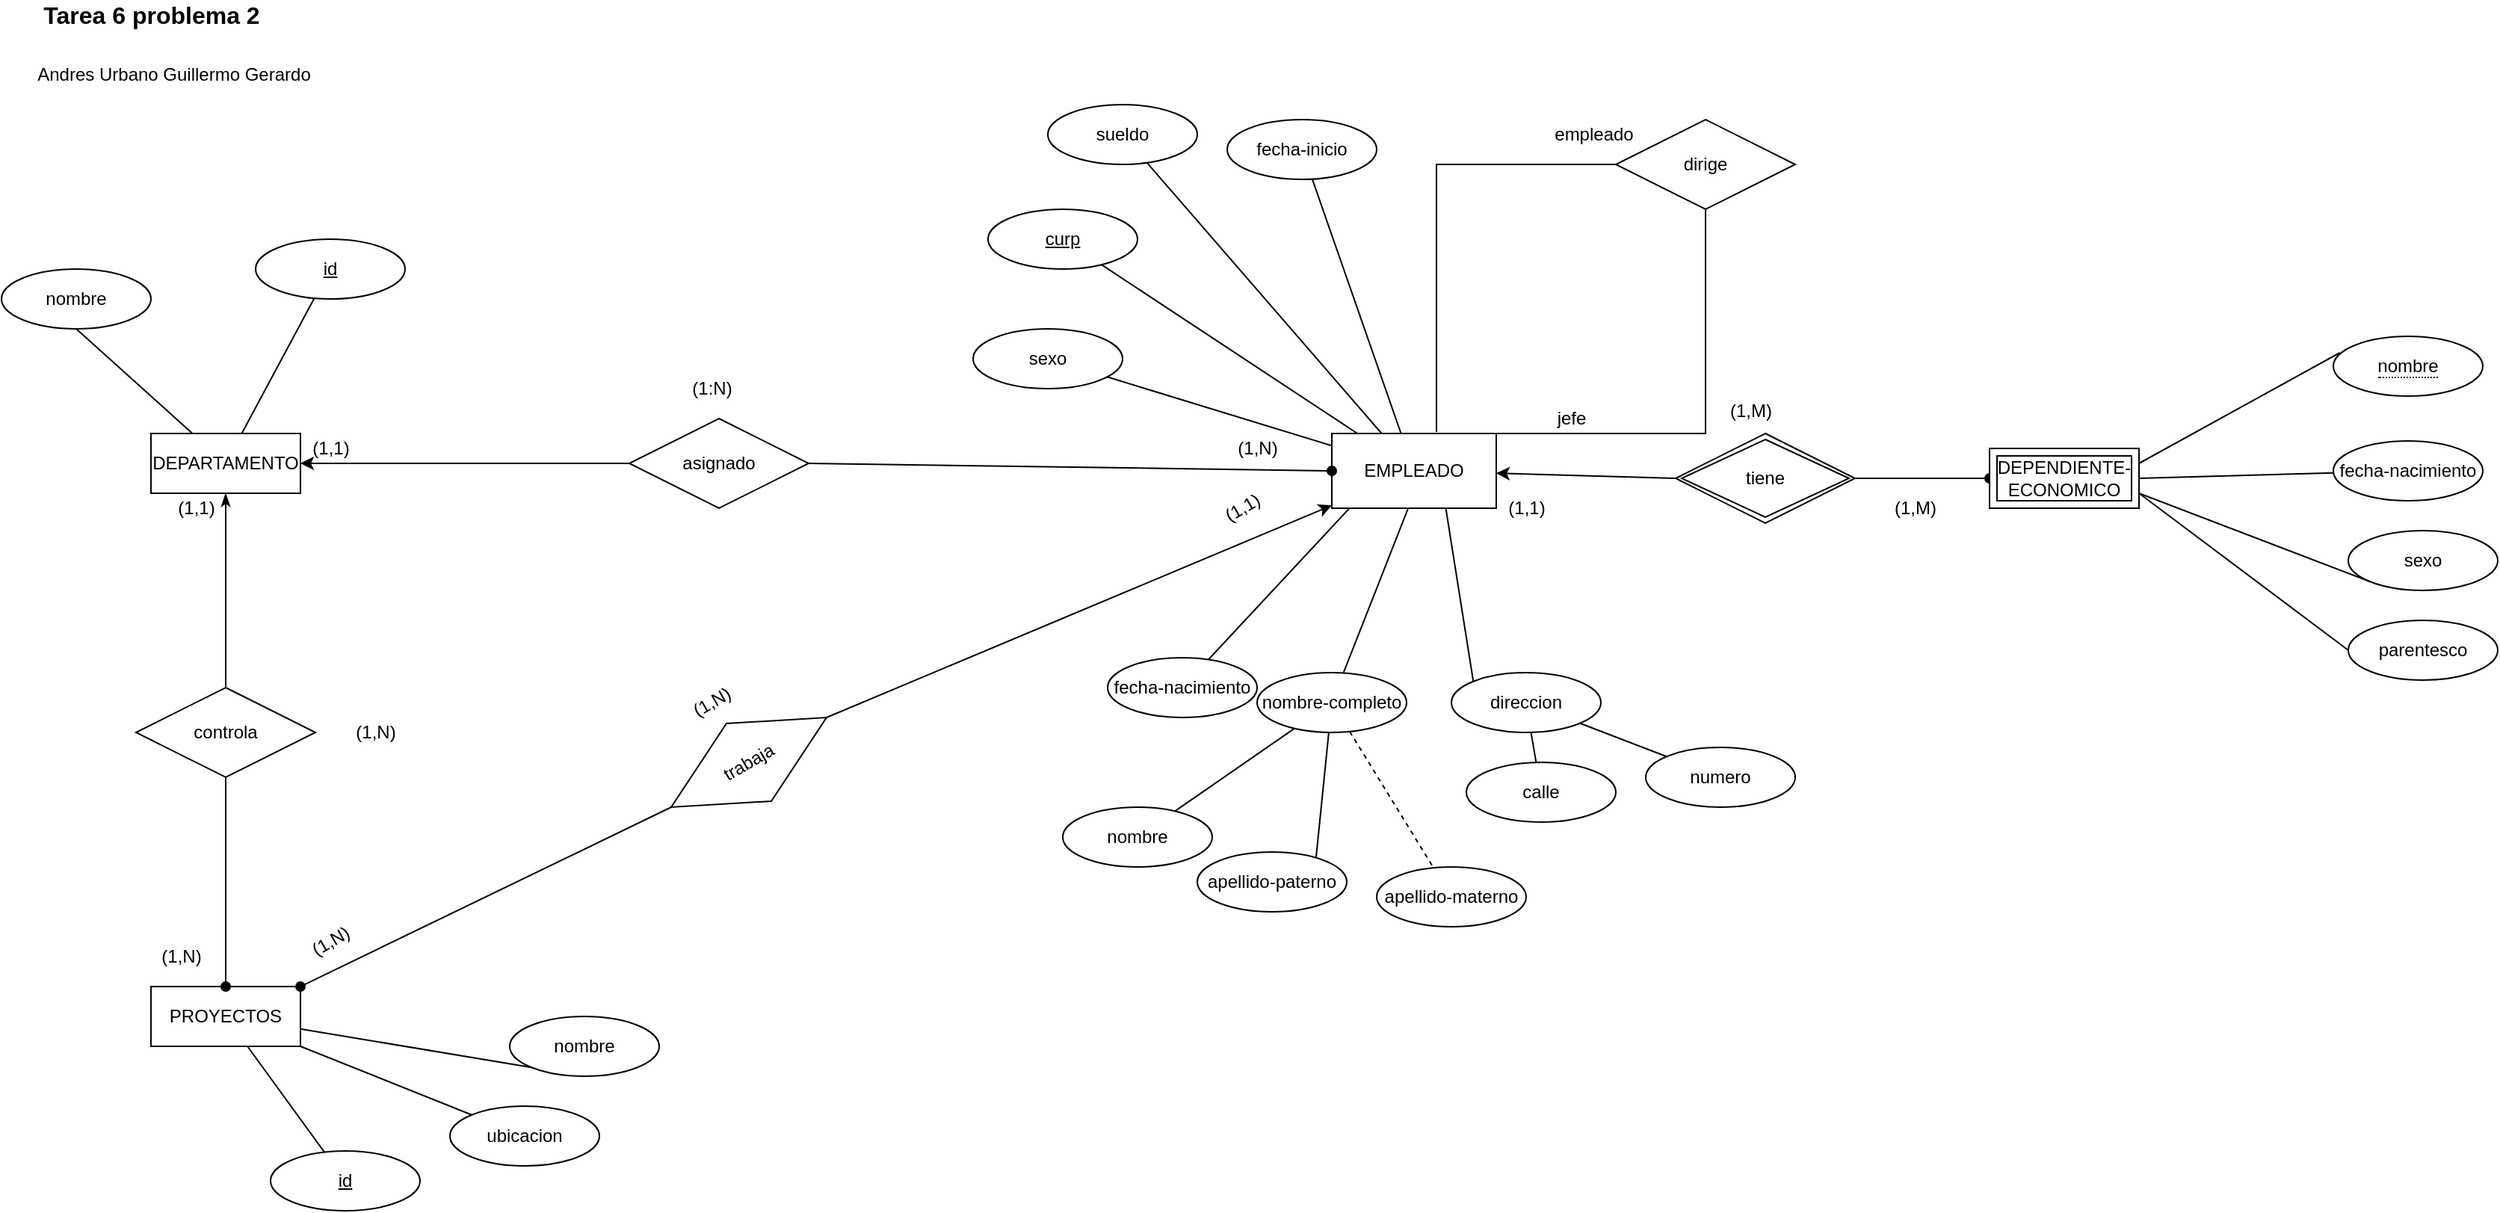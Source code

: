 <mxfile version="14.6.0" type="device"><diagram id="8xzcs1VnH97FUS-QC3pB" name="Page-1"><mxGraphModel dx="1736" dy="2084" grid="1" gridSize="10" guides="1" tooltips="1" connect="1" arrows="1" fold="1" page="1" pageScale="1" pageWidth="850" pageHeight="1100" background="none" math="0" shadow="0"><root><mxCell id="0"/><mxCell id="1" parent="0"/><mxCell id="gOUimq5isNr00ZU6R5bS-43" style="edgeStyle=none;rounded=0;orthogonalLoop=1;jettySize=auto;html=1;entryX=0.396;entryY=0.973;entryDx=0;entryDy=0;entryPerimeter=0;endArrow=none;endFill=0;" parent="1" source="gOUimq5isNr00ZU6R5bS-2" target="Fz5VRI-u_U1l2PyD6Lh_-1" edge="1"><mxGeometry relative="1" as="geometry"><mxPoint x="418.4" y="22.76" as="targetPoint"/></mxGeometry></mxCell><mxCell id="gOUimq5isNr00ZU6R5bS-44" style="edgeStyle=none;rounded=0;orthogonalLoop=1;jettySize=auto;html=1;entryX=0.5;entryY=1;entryDx=0;entryDy=0;endArrow=none;endFill=0;" parent="1" source="gOUimq5isNr00ZU6R5bS-2" target="gOUimq5isNr00ZU6R5bS-4" edge="1"><mxGeometry relative="1" as="geometry"/></mxCell><mxCell id="gOUimq5isNr00ZU6R5bS-2" value="&lt;div&gt;DEPARTAMENTO&lt;/div&gt;" style="whiteSpace=wrap;html=1;align=center;" parent="1" vertex="1"><mxGeometry x="310" y="90" width="100" height="40" as="geometry"/></mxCell><mxCell id="gOUimq5isNr00ZU6R5bS-4" value="nombre" style="ellipse;whiteSpace=wrap;html=1;align=center;" parent="1" vertex="1"><mxGeometry x="210" y="-20" width="100" height="40" as="geometry"/></mxCell><mxCell id="gOUimq5isNr00ZU6R5bS-8" style="edgeStyle=elbowEdgeStyle;rounded=0;orthogonalLoop=1;jettySize=auto;html=1;entryX=0.5;entryY=1;entryDx=0;entryDy=0;elbow=vertical;endArrow=none;endFill=0;" parent="1" target="gOUimq5isNr00ZU6R5bS-7" edge="1"><mxGeometry relative="1" as="geometry"><mxPoint x="1190" y="131" as="sourcePoint"/><Array as="points"><mxPoint x="1320" y="90"/><mxPoint x="1410" y="50"/><mxPoint x="1310" y="100"/><mxPoint x="1170" y="180"/><mxPoint x="1260" y="190"/></Array></mxGeometry></mxCell><mxCell id="gOUimq5isNr00ZU6R5bS-31" style="rounded=0;orthogonalLoop=1;jettySize=auto;elbow=vertical;html=1;endArrow=none;endFill=0;" parent="1" source="gOUimq5isNr00ZU6R5bS-5" target="gOUimq5isNr00ZU6R5bS-29" edge="1"><mxGeometry relative="1" as="geometry"/></mxCell><mxCell id="gOUimq5isNr00ZU6R5bS-32" style="edgeStyle=none;rounded=0;orthogonalLoop=1;jettySize=auto;html=1;endArrow=none;endFill=0;" parent="1" source="gOUimq5isNr00ZU6R5bS-5" target="gOUimq5isNr00ZU6R5bS-27" edge="1"><mxGeometry relative="1" as="geometry"/></mxCell><mxCell id="gOUimq5isNr00ZU6R5bS-33" style="edgeStyle=none;rounded=0;orthogonalLoop=1;jettySize=auto;html=1;endArrow=none;endFill=0;" parent="1" source="gOUimq5isNr00ZU6R5bS-5" target="gOUimq5isNr00ZU6R5bS-26" edge="1"><mxGeometry relative="1" as="geometry"/></mxCell><mxCell id="gOUimq5isNr00ZU6R5bS-34" style="edgeStyle=none;rounded=0;orthogonalLoop=1;jettySize=auto;html=1;endArrow=none;endFill=0;" parent="1" source="gOUimq5isNr00ZU6R5bS-5" target="gOUimq5isNr00ZU6R5bS-6" edge="1"><mxGeometry relative="1" as="geometry"/></mxCell><mxCell id="gOUimq5isNr00ZU6R5bS-35" style="edgeStyle=none;rounded=0;orthogonalLoop=1;jettySize=auto;html=1;endArrow=none;endFill=0;" parent="1" target="gOUimq5isNr00ZU6R5bS-30" edge="1"><mxGeometry relative="1" as="geometry"><mxPoint x="1121.111" y="130" as="sourcePoint"/></mxGeometry></mxCell><mxCell id="gOUimq5isNr00ZU6R5bS-36" style="edgeStyle=none;rounded=0;orthogonalLoop=1;jettySize=auto;html=1;endArrow=none;endFill=0;" parent="1" target="gOUimq5isNr00ZU6R5bS-17" edge="1"><mxGeometry relative="1" as="geometry"><mxPoint x="1155" y="130" as="sourcePoint"/></mxGeometry></mxCell><mxCell id="gOUimq5isNr00ZU6R5bS-37" style="edgeStyle=none;rounded=0;orthogonalLoop=1;jettySize=auto;html=1;entryX=0;entryY=0;entryDx=0;entryDy=0;endArrow=none;endFill=0;" parent="1" target="gOUimq5isNr00ZU6R5bS-18" edge="1"><mxGeometry relative="1" as="geometry"><mxPoint x="1174.656" y="130" as="sourcePoint"/></mxGeometry></mxCell><mxCell id="gOUimq5isNr00ZU6R5bS-5" value="EMPLEADO" style="whiteSpace=wrap;html=1;align=center;" parent="1" vertex="1"><mxGeometry x="1100" y="90" width="110" height="50" as="geometry"/></mxCell><mxCell id="gOUimq5isNr00ZU6R5bS-6" value="fecha-inicio" style="ellipse;whiteSpace=wrap;html=1;align=center;" parent="1" vertex="1"><mxGeometry x="1030" y="-120" width="100" height="40" as="geometry"/></mxCell><mxCell id="gOUimq5isNr00ZU6R5bS-9" style="edgeStyle=elbowEdgeStyle;rounded=0;orthogonalLoop=1;jettySize=auto;elbow=vertical;html=1;endArrow=none;endFill=0;" parent="1" source="gOUimq5isNr00ZU6R5bS-7" edge="1"><mxGeometry relative="1" as="geometry"><mxPoint x="1170" y="89" as="targetPoint"/><Array as="points"><mxPoint x="1320" y="-90"/><mxPoint x="1300" y="-90"/><mxPoint x="1400" y="-100"/><mxPoint x="1270" y="40"/><mxPoint x="1240" y="40"/><mxPoint x="1250" y="30"/></Array></mxGeometry></mxCell><mxCell id="gOUimq5isNr00ZU6R5bS-7" value="dirige" style="shape=rhombus;perimeter=rhombusPerimeter;whiteSpace=wrap;html=1;align=center;" parent="1" vertex="1"><mxGeometry x="1290" y="-120" width="120" height="60" as="geometry"/></mxCell><mxCell id="gOUimq5isNr00ZU6R5bS-10" value="jefe" style="text;html=1;align=center;verticalAlign=middle;resizable=0;points=[];autosize=1;strokeColor=none;" parent="1" vertex="1"><mxGeometry x="1245" y="70" width="30" height="20" as="geometry"/></mxCell><mxCell id="gOUimq5isNr00ZU6R5bS-11" value="empleado" style="text;html=1;align=center;verticalAlign=middle;resizable=0;points=[];autosize=1;strokeColor=none;" parent="1" vertex="1"><mxGeometry x="1240" y="-120" width="70" height="20" as="geometry"/></mxCell><mxCell id="gOUimq5isNr00ZU6R5bS-45" style="edgeStyle=none;rounded=0;orthogonalLoop=1;jettySize=auto;html=1;entryX=0;entryY=1;entryDx=0;entryDy=0;endArrow=none;endFill=0;" parent="1" source="gOUimq5isNr00ZU6R5bS-12" target="gOUimq5isNr00ZU6R5bS-13" edge="1"><mxGeometry relative="1" as="geometry"/></mxCell><mxCell id="gOUimq5isNr00ZU6R5bS-46" style="edgeStyle=none;rounded=0;orthogonalLoop=1;jettySize=auto;html=1;endArrow=none;endFill=0;" parent="1" source="gOUimq5isNr00ZU6R5bS-12" target="gOUimq5isNr00ZU6R5bS-15" edge="1"><mxGeometry relative="1" as="geometry"/></mxCell><mxCell id="gOUimq5isNr00ZU6R5bS-47" style="edgeStyle=none;rounded=0;orthogonalLoop=1;jettySize=auto;html=1;endArrow=none;endFill=0;" parent="1" source="gOUimq5isNr00ZU6R5bS-12" target="gOUimq5isNr00ZU6R5bS-16" edge="1"><mxGeometry relative="1" as="geometry"/></mxCell><mxCell id="gOUimq5isNr00ZU6R5bS-12" value="PROYECTOS" style="whiteSpace=wrap;html=1;align=center;" parent="1" vertex="1"><mxGeometry x="310" y="460" width="100" height="40" as="geometry"/></mxCell><mxCell id="gOUimq5isNr00ZU6R5bS-13" value="nombre" style="ellipse;whiteSpace=wrap;html=1;align=center;" parent="1" vertex="1"><mxGeometry x="550" y="480" width="100" height="40" as="geometry"/></mxCell><mxCell id="gOUimq5isNr00ZU6R5bS-15" value="id" style="ellipse;whiteSpace=wrap;html=1;align=center;fontStyle=4;" parent="1" vertex="1"><mxGeometry x="390" y="570" width="100" height="40" as="geometry"/></mxCell><mxCell id="gOUimq5isNr00ZU6R5bS-16" value="ubicacion" style="ellipse;whiteSpace=wrap;html=1;align=center;" parent="1" vertex="1"><mxGeometry x="510" y="540" width="100" height="40" as="geometry"/></mxCell><mxCell id="gOUimq5isNr00ZU6R5bS-38" style="edgeStyle=none;rounded=0;orthogonalLoop=1;jettySize=auto;html=1;endArrow=none;endFill=0;" parent="1" source="gOUimq5isNr00ZU6R5bS-17" target="gOUimq5isNr00ZU6R5bS-19" edge="1"><mxGeometry relative="1" as="geometry"/></mxCell><mxCell id="gOUimq5isNr00ZU6R5bS-39" style="edgeStyle=none;rounded=0;orthogonalLoop=1;jettySize=auto;html=1;entryX=0.795;entryY=0.083;entryDx=0;entryDy=0;entryPerimeter=0;endArrow=none;endFill=0;" parent="1" source="gOUimq5isNr00ZU6R5bS-17" target="gOUimq5isNr00ZU6R5bS-20" edge="1"><mxGeometry relative="1" as="geometry"/></mxCell><mxCell id="gOUimq5isNr00ZU6R5bS-40" style="edgeStyle=none;rounded=0;orthogonalLoop=1;jettySize=auto;html=1;endArrow=none;endFill=0;dashed=1;" parent="1" source="gOUimq5isNr00ZU6R5bS-17" target="gOUimq5isNr00ZU6R5bS-23" edge="1"><mxGeometry relative="1" as="geometry"/></mxCell><mxCell id="gOUimq5isNr00ZU6R5bS-17" value="nombre-completo" style="ellipse;whiteSpace=wrap;html=1;align=center;" parent="1" vertex="1"><mxGeometry x="1050" y="250" width="100" height="40" as="geometry"/></mxCell><mxCell id="gOUimq5isNr00ZU6R5bS-41" style="edgeStyle=none;rounded=0;orthogonalLoop=1;jettySize=auto;html=1;endArrow=none;endFill=0;" parent="1" source="gOUimq5isNr00ZU6R5bS-18" target="gOUimq5isNr00ZU6R5bS-24" edge="1"><mxGeometry relative="1" as="geometry"/></mxCell><mxCell id="gOUimq5isNr00ZU6R5bS-42" style="edgeStyle=none;rounded=0;orthogonalLoop=1;jettySize=auto;html=1;endArrow=none;endFill=0;" parent="1" source="gOUimq5isNr00ZU6R5bS-18" target="gOUimq5isNr00ZU6R5bS-25" edge="1"><mxGeometry relative="1" as="geometry"/></mxCell><mxCell id="gOUimq5isNr00ZU6R5bS-18" value="direccion" style="ellipse;whiteSpace=wrap;html=1;align=center;" parent="1" vertex="1"><mxGeometry x="1180" y="250" width="100" height="40" as="geometry"/></mxCell><mxCell id="gOUimq5isNr00ZU6R5bS-19" value="nombre" style="ellipse;whiteSpace=wrap;html=1;align=center;" parent="1" vertex="1"><mxGeometry x="920" y="340" width="100" height="40" as="geometry"/></mxCell><mxCell id="gOUimq5isNr00ZU6R5bS-20" value="apellido-paterno" style="ellipse;whiteSpace=wrap;html=1;align=center;" parent="1" vertex="1"><mxGeometry x="1010" y="370" width="100" height="40" as="geometry"/></mxCell><mxCell id="gOUimq5isNr00ZU6R5bS-21" style="edgeStyle=elbowEdgeStyle;rounded=0;orthogonalLoop=1;jettySize=auto;elbow=vertical;html=1;exitX=1;exitY=1;exitDx=0;exitDy=0;endArrow=none;endFill=0;" parent="1" source="gOUimq5isNr00ZU6R5bS-20" target="gOUimq5isNr00ZU6R5bS-20" edge="1"><mxGeometry relative="1" as="geometry"/></mxCell><mxCell id="gOUimq5isNr00ZU6R5bS-23" value="apellido-materno" style="ellipse;whiteSpace=wrap;html=1;align=center;" parent="1" vertex="1"><mxGeometry x="1130" y="380" width="100" height="40" as="geometry"/></mxCell><mxCell id="gOUimq5isNr00ZU6R5bS-24" value="calle" style="ellipse;whiteSpace=wrap;html=1;align=center;" parent="1" vertex="1"><mxGeometry x="1190" y="310" width="100" height="40" as="geometry"/></mxCell><mxCell id="gOUimq5isNr00ZU6R5bS-25" value="numero" style="ellipse;whiteSpace=wrap;html=1;align=center;" parent="1" vertex="1"><mxGeometry x="1310" y="300" width="100" height="40" as="geometry"/></mxCell><mxCell id="gOUimq5isNr00ZU6R5bS-26" value="sueldo" style="ellipse;whiteSpace=wrap;html=1;align=center;" parent="1" vertex="1"><mxGeometry x="910" y="-130" width="100" height="40" as="geometry"/></mxCell><mxCell id="gOUimq5isNr00ZU6R5bS-27" value="curp" style="ellipse;whiteSpace=wrap;html=1;align=center;fontStyle=4;" parent="1" vertex="1"><mxGeometry x="870" y="-60" width="100" height="40" as="geometry"/></mxCell><mxCell id="gOUimq5isNr00ZU6R5bS-29" value="sexo" style="ellipse;whiteSpace=wrap;html=1;align=center;" parent="1" vertex="1"><mxGeometry x="860" y="20" width="100" height="40" as="geometry"/></mxCell><mxCell id="gOUimq5isNr00ZU6R5bS-30" value="fecha-nacimiento" style="ellipse;whiteSpace=wrap;html=1;align=center;" parent="1" vertex="1"><mxGeometry x="950" y="240" width="100" height="40" as="geometry"/></mxCell><mxCell id="gOUimq5isNr00ZU6R5bS-48" value="asignado" style="shape=rhombus;perimeter=rhombusPerimeter;whiteSpace=wrap;html=1;align=center;" parent="1" vertex="1"><mxGeometry x="630" y="80" width="120" height="60" as="geometry"/></mxCell><mxCell id="gOUimq5isNr00ZU6R5bS-51" value="" style="endArrow=oval;html=1;rounded=0;exitX=1;exitY=0.5;exitDx=0;exitDy=0;entryX=0;entryY=0.5;entryDx=0;entryDy=0;endFill=1;" parent="1" source="gOUimq5isNr00ZU6R5bS-48" target="gOUimq5isNr00ZU6R5bS-5" edge="1"><mxGeometry relative="1" as="geometry"><mxPoint x="790" y="120" as="sourcePoint"/><mxPoint x="950" y="120" as="targetPoint"/></mxGeometry></mxCell><mxCell id="gOUimq5isNr00ZU6R5bS-53" value="" style="endArrow=none;html=1;rounded=0;exitX=1;exitY=0.5;exitDx=0;exitDy=0;entryX=0;entryY=0.5;entryDx=0;entryDy=0;startArrow=classic;startFill=1;" parent="1" source="gOUimq5isNr00ZU6R5bS-2" target="gOUimq5isNr00ZU6R5bS-48" edge="1"><mxGeometry relative="1" as="geometry"><mxPoint x="460" y="109.58" as="sourcePoint"/><mxPoint x="620" y="109.58" as="targetPoint"/></mxGeometry></mxCell><mxCell id="gOUimq5isNr00ZU6R5bS-54" value="(1,1)" style="text;html=1;align=center;verticalAlign=middle;resizable=0;points=[];autosize=1;strokeColor=none;" parent="1" vertex="1"><mxGeometry x="410" y="90" width="40" height="20" as="geometry"/></mxCell><mxCell id="gOUimq5isNr00ZU6R5bS-55" value="(1,N)" style="text;html=1;align=center;verticalAlign=middle;resizable=0;points=[];autosize=1;strokeColor=none;" parent="1" vertex="1"><mxGeometry x="1030" y="90" width="40" height="20" as="geometry"/></mxCell><mxCell id="gOUimq5isNr00ZU6R5bS-57" value="(1:N)" style="text;html=1;align=center;verticalAlign=middle;resizable=0;points=[];autosize=1;strokeColor=none;" parent="1" vertex="1"><mxGeometry x="665" y="50" width="40" height="20" as="geometry"/></mxCell><mxCell id="gOUimq5isNr00ZU6R5bS-58" value="controla" style="shape=rhombus;perimeter=rhombusPerimeter;whiteSpace=wrap;html=1;align=center;" parent="1" vertex="1"><mxGeometry x="300" y="260" width="120" height="60" as="geometry"/></mxCell><mxCell id="gOUimq5isNr00ZU6R5bS-59" value="" style="endArrow=classicThin;html=1;rounded=0;entryX=0.5;entryY=1;entryDx=0;entryDy=0;exitX=0.5;exitY=0;exitDx=0;exitDy=0;endFill=1;" parent="1" source="gOUimq5isNr00ZU6R5bS-58" target="gOUimq5isNr00ZU6R5bS-2" edge="1"><mxGeometry relative="1" as="geometry"><mxPoint x="430" y="280" as="sourcePoint"/><mxPoint x="590" y="280" as="targetPoint"/></mxGeometry></mxCell><mxCell id="gOUimq5isNr00ZU6R5bS-60" value="" style="endArrow=oval;html=1;rounded=0;exitX=0.5;exitY=1;exitDx=0;exitDy=0;endFill=1;" parent="1" source="gOUimq5isNr00ZU6R5bS-58" target="gOUimq5isNr00ZU6R5bS-12" edge="1"><mxGeometry relative="1" as="geometry"><mxPoint x="430" y="280" as="sourcePoint"/><mxPoint x="590" y="280" as="targetPoint"/></mxGeometry></mxCell><mxCell id="gOUimq5isNr00ZU6R5bS-61" value="(1,N)" style="text;html=1;align=center;verticalAlign=middle;resizable=0;points=[];autosize=1;strokeColor=none;" parent="1" vertex="1"><mxGeometry x="310" y="430" width="40" height="20" as="geometry"/></mxCell><mxCell id="gOUimq5isNr00ZU6R5bS-62" value="(1,1)" style="text;html=1;align=center;verticalAlign=middle;resizable=0;points=[];autosize=1;strokeColor=none;" parent="1" vertex="1"><mxGeometry x="320" y="130" width="40" height="20" as="geometry"/></mxCell><mxCell id="gOUimq5isNr00ZU6R5bS-64" value="trabaja" style="shape=rhombus;perimeter=rhombusPerimeter;whiteSpace=wrap;html=1;align=center;rotation=-30;" parent="1" vertex="1"><mxGeometry x="650" y="280" width="120" height="60" as="geometry"/></mxCell><mxCell id="gOUimq5isNr00ZU6R5bS-65" value="" style="endArrow=classic;html=1;rounded=0;exitX=1;exitY=0.5;exitDx=0;exitDy=0;endFill=1;" parent="1" source="gOUimq5isNr00ZU6R5bS-64" target="gOUimq5isNr00ZU6R5bS-5" edge="1"><mxGeometry relative="1" as="geometry"><mxPoint x="680" y="250" as="sourcePoint"/><mxPoint x="840" y="250" as="targetPoint"/></mxGeometry></mxCell><mxCell id="gOUimq5isNr00ZU6R5bS-68" style="edgeStyle=none;rounded=0;orthogonalLoop=1;jettySize=auto;html=1;entryX=0;entryY=0.5;entryDx=0;entryDy=0;endArrow=none;endFill=0;exitX=1;exitY=0;exitDx=0;exitDy=0;startArrow=oval;startFill=1;" parent="1" source="gOUimq5isNr00ZU6R5bS-12" target="gOUimq5isNr00ZU6R5bS-64" edge="1"><mxGeometry relative="1" as="geometry"><mxPoint x="516.772" y="400" as="sourcePoint"/></mxGeometry></mxCell><mxCell id="gOUimq5isNr00ZU6R5bS-69" value="(1,N)" style="text;html=1;align=center;verticalAlign=middle;resizable=0;points=[];autosize=1;strokeColor=none;rotation=-30;" parent="1" vertex="1"><mxGeometry x="410" y="420" width="40" height="20" as="geometry"/></mxCell><mxCell id="gOUimq5isNr00ZU6R5bS-70" value="(1,1)" style="text;html=1;align=center;verticalAlign=middle;resizable=0;points=[];autosize=1;strokeColor=none;rotation=-30;" parent="1" vertex="1"><mxGeometry x="1020" y="130" width="40" height="20" as="geometry"/></mxCell><mxCell id="Fz5VRI-u_U1l2PyD6Lh_-1" value="id" style="ellipse;whiteSpace=wrap;html=1;align=center;fontStyle=4;" vertex="1" parent="1"><mxGeometry x="380" y="-40" width="100" height="40" as="geometry"/></mxCell><mxCell id="Fz5VRI-u_U1l2PyD6Lh_-9" style="rounded=0;orthogonalLoop=1;jettySize=auto;html=1;entryX=0;entryY=0.5;entryDx=0;entryDy=0;endArrow=none;endFill=0;exitX=1;exitY=0.75;exitDx=0;exitDy=0;" edge="1" parent="1" source="Fz5VRI-u_U1l2PyD6Lh_-22" target="Fz5VRI-u_U1l2PyD6Lh_-4"><mxGeometry relative="1" as="geometry"><mxPoint x="1631.304" y="145" as="sourcePoint"/></mxGeometry></mxCell><mxCell id="Fz5VRI-u_U1l2PyD6Lh_-10" style="edgeStyle=none;rounded=0;orthogonalLoop=1;jettySize=auto;html=1;entryX=0;entryY=1;entryDx=0;entryDy=0;endArrow=none;endFill=0;exitX=1;exitY=0.75;exitDx=0;exitDy=0;" edge="1" parent="1" source="Fz5VRI-u_U1l2PyD6Lh_-22" target="Fz5VRI-u_U1l2PyD6Lh_-3"><mxGeometry relative="1" as="geometry"><mxPoint x="1660" y="143.651" as="sourcePoint"/></mxGeometry></mxCell><mxCell id="Fz5VRI-u_U1l2PyD6Lh_-11" style="edgeStyle=none;rounded=0;orthogonalLoop=1;jettySize=auto;html=1;endArrow=none;endFill=0;exitX=1;exitY=0.5;exitDx=0;exitDy=0;" edge="1" parent="1" source="Fz5VRI-u_U1l2PyD6Lh_-22" target="Fz5VRI-u_U1l2PyD6Lh_-5"><mxGeometry relative="1" as="geometry"><mxPoint x="1660" y="118.478" as="sourcePoint"/></mxGeometry></mxCell><mxCell id="Fz5VRI-u_U1l2PyD6Lh_-12" style="edgeStyle=none;rounded=0;orthogonalLoop=1;jettySize=auto;html=1;entryX=0.043;entryY=0.275;entryDx=0;entryDy=0;entryPerimeter=0;endArrow=none;endFill=0;exitX=1;exitY=0.25;exitDx=0;exitDy=0;" edge="1" parent="1" source="Fz5VRI-u_U1l2PyD6Lh_-22" target="Fz5VRI-u_U1l2PyD6Lh_-8"><mxGeometry relative="1" as="geometry"><mxPoint x="1644.851" y="95" as="sourcePoint"/></mxGeometry></mxCell><mxCell id="Fz5VRI-u_U1l2PyD6Lh_-3" value="sexo" style="ellipse;whiteSpace=wrap;html=1;align=center;" vertex="1" parent="1"><mxGeometry x="1780" y="155" width="100" height="40" as="geometry"/></mxCell><mxCell id="Fz5VRI-u_U1l2PyD6Lh_-4" value="parentesco" style="ellipse;whiteSpace=wrap;html=1;align=center;" vertex="1" parent="1"><mxGeometry x="1780" y="215" width="100" height="40" as="geometry"/></mxCell><mxCell id="Fz5VRI-u_U1l2PyD6Lh_-5" value="fecha-nacimiento" style="ellipse;whiteSpace=wrap;html=1;align=center;" vertex="1" parent="1"><mxGeometry x="1770" y="95" width="100" height="40" as="geometry"/></mxCell><mxCell id="Fz5VRI-u_U1l2PyD6Lh_-8" value="&lt;span style=&quot;border-bottom: 1px dotted&quot;&gt;nombre&lt;/span&gt;" style="ellipse;whiteSpace=wrap;html=1;align=center;" vertex="1" parent="1"><mxGeometry x="1770" y="25" width="100" height="40" as="geometry"/></mxCell><mxCell id="Fz5VRI-u_U1l2PyD6Lh_-14" style="edgeStyle=none;rounded=0;orthogonalLoop=1;jettySize=auto;html=1;endArrow=classic;endFill=1;exitX=0;exitY=0.5;exitDx=0;exitDy=0;" edge="1" parent="1" source="Fz5VRI-u_U1l2PyD6Lh_-19" target="gOUimq5isNr00ZU6R5bS-5"><mxGeometry relative="1" as="geometry"><mxPoint x="1331.786" y="118.929" as="sourcePoint"/></mxGeometry></mxCell><mxCell id="Fz5VRI-u_U1l2PyD6Lh_-15" style="edgeStyle=none;rounded=0;orthogonalLoop=1;jettySize=auto;html=1;endArrow=oval;endFill=1;exitX=1;exitY=0.5;exitDx=0;exitDy=0;entryX=0;entryY=0.5;entryDx=0;entryDy=0;" edge="1" parent="1" source="Fz5VRI-u_U1l2PyD6Lh_-19" target="Fz5VRI-u_U1l2PyD6Lh_-22"><mxGeometry relative="1" as="geometry"><mxPoint x="1430" y="120" as="sourcePoint"/><mxPoint x="1520" y="120" as="targetPoint"/></mxGeometry></mxCell><mxCell id="Fz5VRI-u_U1l2PyD6Lh_-16" value="(1,1)" style="text;html=1;align=center;verticalAlign=middle;resizable=0;points=[];autosize=1;strokeColor=none;" vertex="1" parent="1"><mxGeometry x="1210" y="130" width="40" height="20" as="geometry"/></mxCell><mxCell id="Fz5VRI-u_U1l2PyD6Lh_-17" value="(1,M)" style="text;html=1;align=center;verticalAlign=middle;resizable=0;points=[];autosize=1;strokeColor=none;" vertex="1" parent="1"><mxGeometry x="1470" y="130" width="40" height="20" as="geometry"/></mxCell><mxCell id="Fz5VRI-u_U1l2PyD6Lh_-18" value="(1,M)" style="text;html=1;align=center;verticalAlign=middle;resizable=0;points=[];autosize=1;strokeColor=none;" vertex="1" parent="1"><mxGeometry x="1360" y="65" width="40" height="20" as="geometry"/></mxCell><mxCell id="Fz5VRI-u_U1l2PyD6Lh_-19" value="tiene" style="shape=rhombus;double=1;perimeter=rhombusPerimeter;whiteSpace=wrap;html=1;align=center;" vertex="1" parent="1"><mxGeometry x="1330" y="90" width="120" height="60" as="geometry"/></mxCell><mxCell id="Fz5VRI-u_U1l2PyD6Lh_-22" value="DEPENDIENTE-ECONOMICO" style="shape=ext;margin=3;double=1;whiteSpace=wrap;html=1;align=center;" vertex="1" parent="1"><mxGeometry x="1540" y="100" width="100" height="40" as="geometry"/></mxCell><mxCell id="Fz5VRI-u_U1l2PyD6Lh_-23" value="(1,N)" style="text;html=1;align=center;verticalAlign=middle;resizable=0;points=[];autosize=1;strokeColor=none;rotation=-30;" vertex="1" parent="1"><mxGeometry x="665" y="260" width="40" height="20" as="geometry"/></mxCell><mxCell id="Fz5VRI-u_U1l2PyD6Lh_-24" value="(1,N)" style="text;html=1;align=center;verticalAlign=middle;resizable=0;points=[];autosize=1;strokeColor=none;rotation=0;" vertex="1" parent="1"><mxGeometry x="440" y="280" width="40" height="20" as="geometry"/></mxCell><mxCell id="Fz5VRI-u_U1l2PyD6Lh_-25" value="Andres Urbano Guillermo Gerardo" style="text;html=1;align=center;verticalAlign=middle;resizable=0;points=[];autosize=1;strokeColor=none;" vertex="1" parent="1"><mxGeometry x="225" y="-160" width="200" height="20" as="geometry"/></mxCell><mxCell id="Fz5VRI-u_U1l2PyD6Lh_-26" value="&lt;b&gt;&lt;font style=&quot;font-size: 16px&quot;&gt;Tarea 6 problema 2&lt;/font&gt;&lt;/b&gt;" style="text;html=1;align=center;verticalAlign=middle;resizable=0;points=[];autosize=1;strokeColor=none;" vertex="1" parent="1"><mxGeometry x="230" y="-200" width="160" height="20" as="geometry"/></mxCell></root></mxGraphModel></diagram></mxfile>